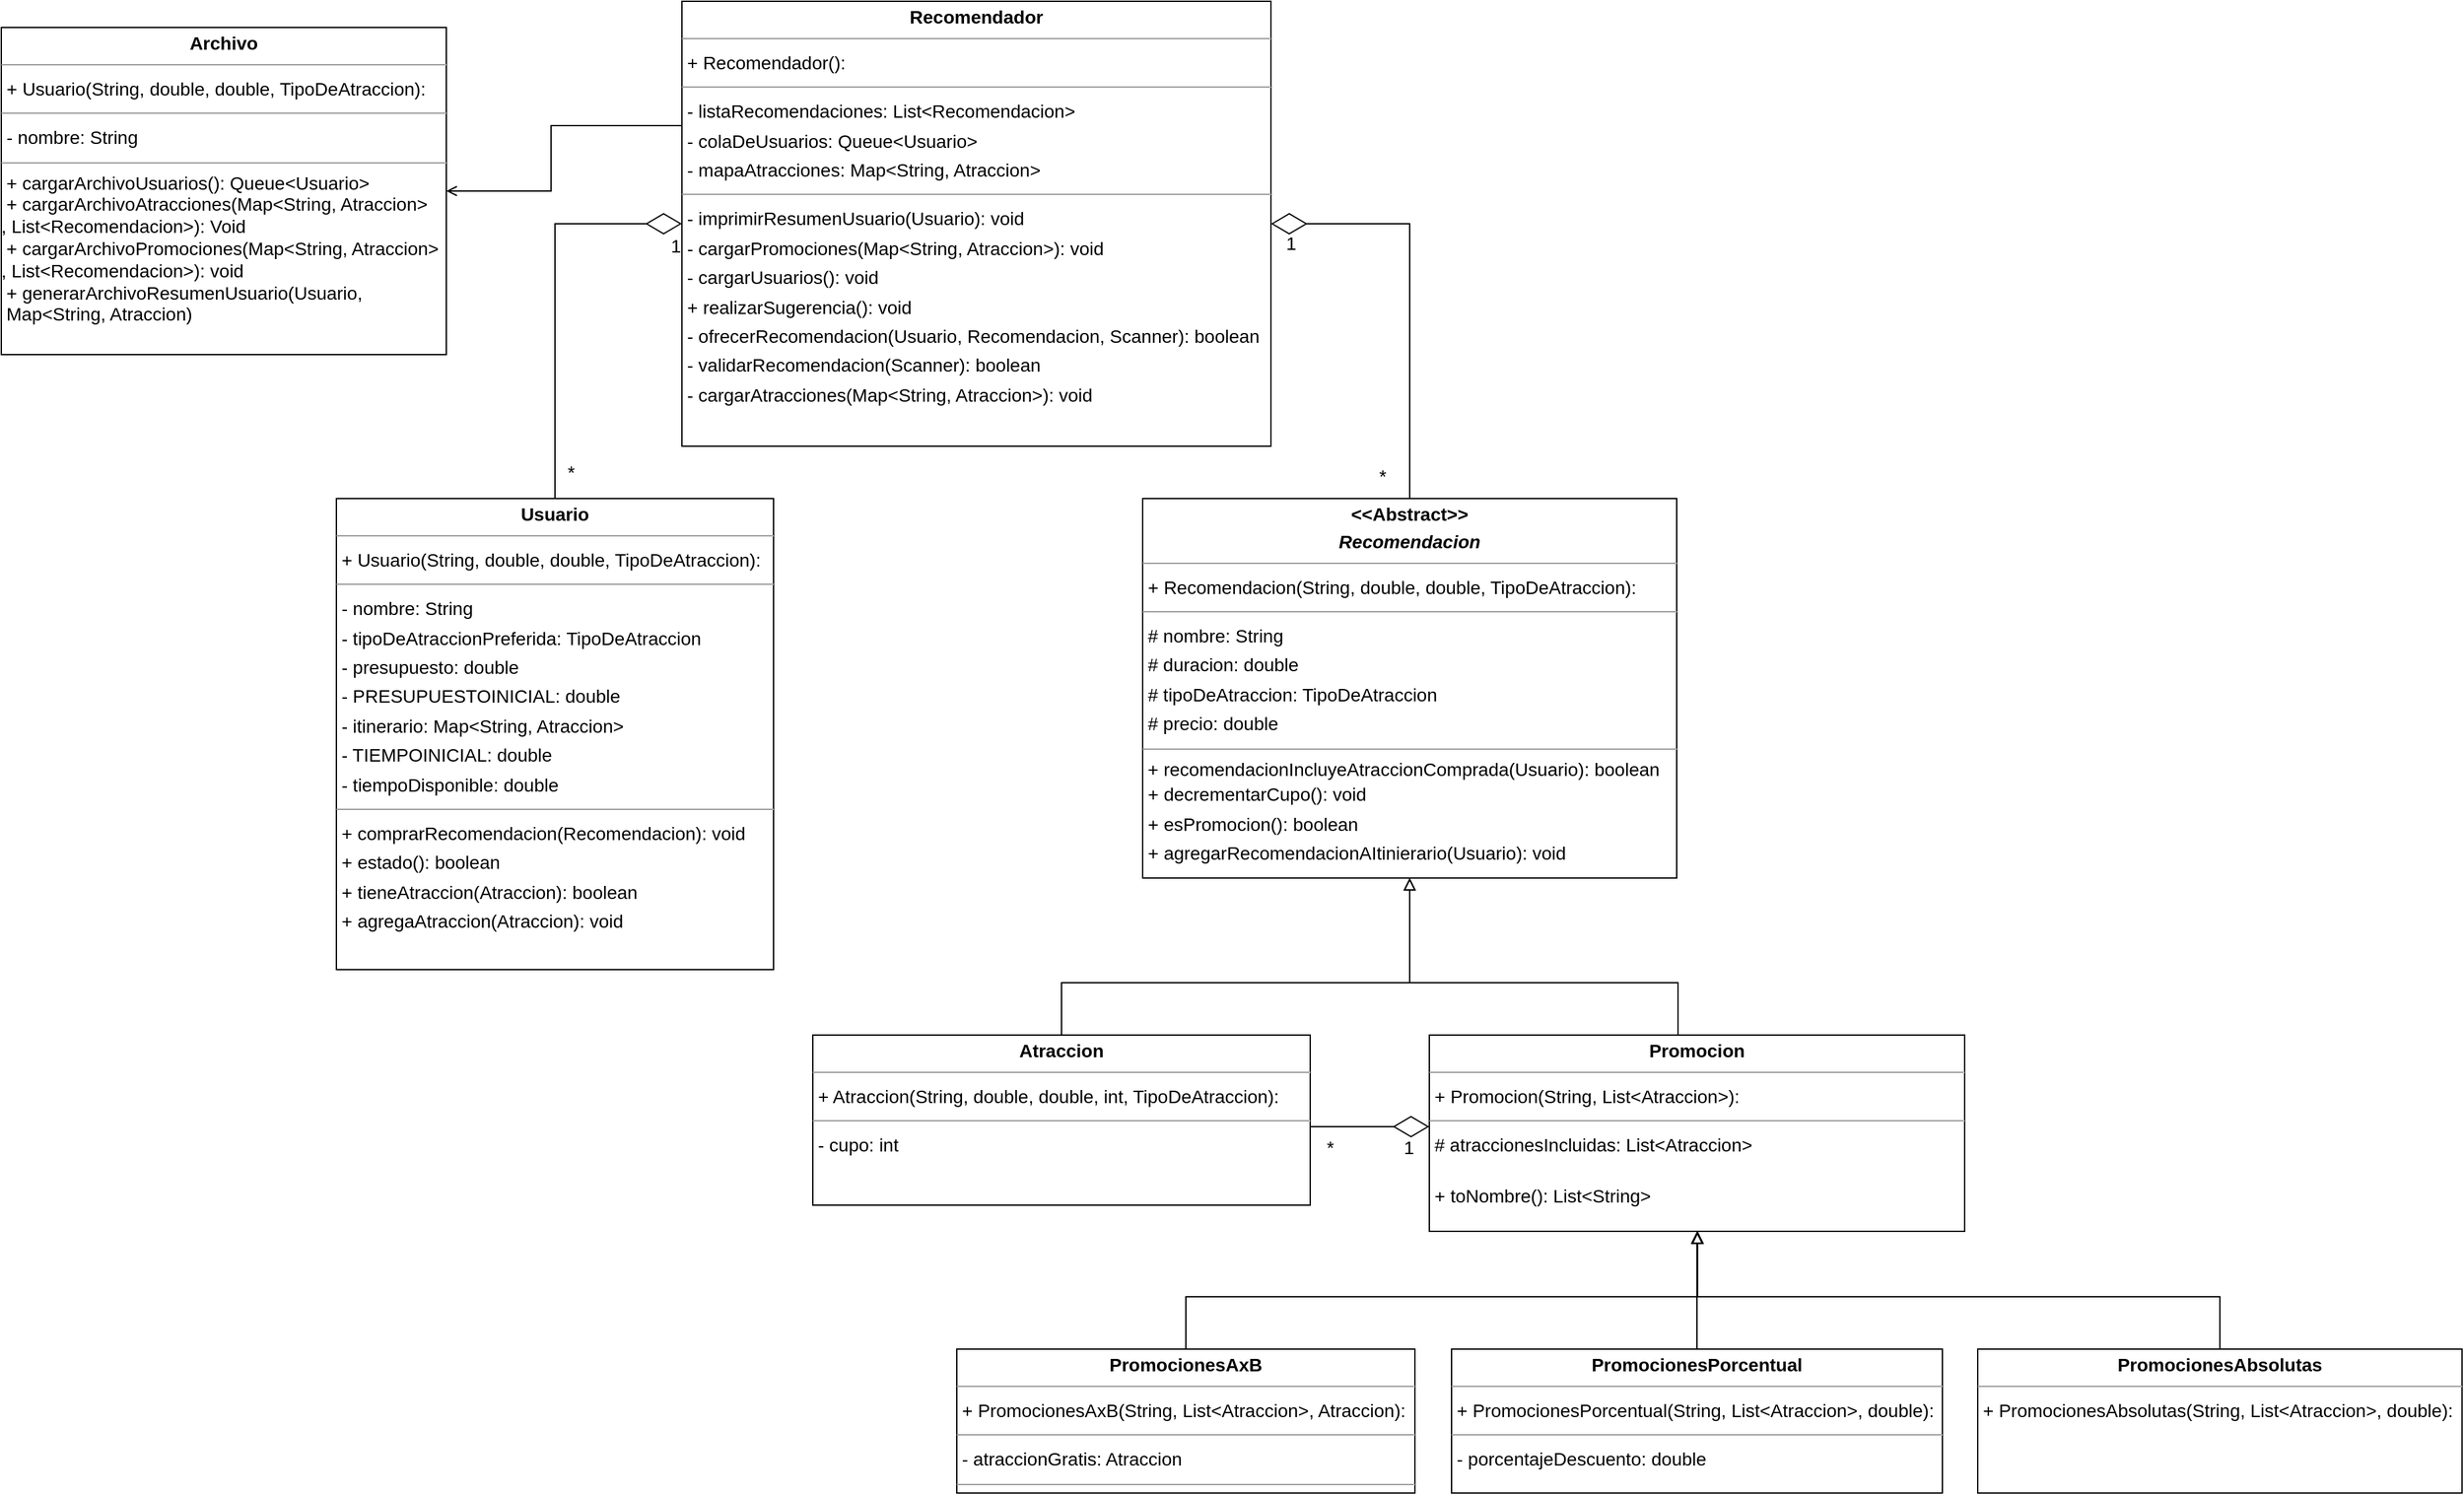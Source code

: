 <mxfile version="21.5.0" type="device">
  <diagram id="uTNh9R30vFDkxg3qyr1_" name="Página-1">
    <mxGraphModel dx="3007" dy="2849" grid="1" gridSize="10" guides="1" tooltips="1" connect="1" arrows="1" fold="1" page="0" pageScale="1" pageWidth="827" pageHeight="1169" background="none" math="0" shadow="0">
      <root>
        <mxCell id="0" />
        <mxCell id="1" parent="0" />
        <mxCell id="-eizAURnrcEfRXgATK65-2" style="edgeStyle=orthogonalEdgeStyle;rounded=0;orthogonalLoop=1;jettySize=auto;html=1;entryX=0.5;entryY=1;entryDx=0;entryDy=0;endArrow=block;endFill=0;endSize=7;" parent="1" source="node3" target="node2" edge="1">
          <mxGeometry relative="1" as="geometry">
            <mxPoint x="830" y="-300" as="targetPoint" />
            <Array as="points">
              <mxPoint x="560" y="-280" />
              <mxPoint x="826" y="-280" />
            </Array>
          </mxGeometry>
        </mxCell>
        <mxCell id="node3" value="&lt;p style=&quot;margin:0px;margin-top:4px;text-align:center;&quot;&gt;&lt;b&gt;Atraccion&lt;/b&gt;&lt;/p&gt;&lt;hr size=&quot;1&quot;&gt;&lt;p style=&quot;margin:0 0 0 4px;line-height:1.6;&quot;&gt;+ Atraccion(String, double, double, int, TipoDeAtraccion): &lt;/p&gt;&lt;hr size=&quot;1&quot;&gt;&lt;p style=&quot;margin:0 0 0 4px;line-height:1.6;&quot;&gt;- cupo: int&lt;/p&gt;" style="verticalAlign=top;align=left;overflow=fill;fontSize=14;fontFamily=Helvetica;html=1;rounded=0;shadow=0;comic=0;labelBackgroundColor=none;strokeWidth=1;" parent="1" vertex="1">
          <mxGeometry x="370" y="-240" width="380" height="130" as="geometry" />
        </mxCell>
        <mxCell id="-eizAURnrcEfRXgATK65-1" style="edgeStyle=orthogonalEdgeStyle;rounded=0;orthogonalLoop=1;jettySize=auto;html=1;entryX=0.5;entryY=1;entryDx=0;entryDy=0;endArrow=block;endFill=0;endSize=7;" parent="1" source="node5" target="node2" edge="1">
          <mxGeometry relative="1" as="geometry">
            <mxPoint x="830" y="-300" as="targetPoint" />
            <Array as="points">
              <mxPoint x="1031" y="-280" />
              <mxPoint x="826" y="-280" />
            </Array>
          </mxGeometry>
        </mxCell>
        <mxCell id="node5" value="&lt;p style=&quot;margin:0px;margin-top:4px;text-align:center;&quot;&gt;&lt;b&gt;Promocion&lt;/b&gt;&lt;/p&gt;&lt;hr size=&quot;1&quot;&gt;&lt;p style=&quot;margin:0 0 0 4px;line-height:1.6;&quot;&gt;+ Promocion(String, List&amp;lt;Atraccion&amp;gt;): &lt;/p&gt;&lt;hr size=&quot;1&quot;&gt;&lt;p style=&quot;margin:0 0 0 4px;line-height:1.6;&quot;&gt;# atraccionesIncluidas: List&amp;lt;Atraccion&amp;gt;&lt;/p&gt;&lt;br&gt;&lt;p style=&quot;margin:0 0 0 4px;line-height:1.6;&quot;&gt;+ toNombre(): List&amp;lt;String&amp;gt;&lt;br&gt;&lt;/p&gt;" style="verticalAlign=top;align=left;overflow=fill;fontSize=14;fontFamily=Helvetica;html=1;rounded=0;shadow=0;comic=0;labelBackgroundColor=none;strokeWidth=1;" parent="1" vertex="1">
          <mxGeometry x="841" y="-240" width="409" height="150" as="geometry" />
        </mxCell>
        <mxCell id="-eizAURnrcEfRXgATK65-6" style="edgeStyle=orthogonalEdgeStyle;rounded=0;orthogonalLoop=1;jettySize=auto;html=1;endArrow=block;endFill=0;endSize=7;" parent="1" source="node12" edge="1">
          <mxGeometry relative="1" as="geometry">
            <mxPoint x="1046" y="-90" as="targetPoint" />
            <Array as="points">
              <mxPoint x="1445" y="-40" />
              <mxPoint x="1046" y="-40" />
            </Array>
          </mxGeometry>
        </mxCell>
        <mxCell id="node12" value="&lt;p style=&quot;margin:0px;margin-top:4px;text-align:center;&quot;&gt;&lt;b&gt;PromocionesAbsolutas&lt;/b&gt;&lt;/p&gt;&lt;hr size=&quot;1&quot;&gt;&lt;p style=&quot;margin:0 0 0 4px;line-height:1.6;&quot;&gt;+ PromocionesAbsolutas(String, List&amp;lt;Atraccion&amp;gt;, double): &lt;/p&gt;" style="verticalAlign=top;align=left;overflow=fill;fontSize=14;fontFamily=Helvetica;html=1;rounded=0;shadow=0;comic=0;labelBackgroundColor=none;strokeWidth=1;" parent="1" vertex="1">
          <mxGeometry x="1260" width="370" height="110" as="geometry" />
        </mxCell>
        <mxCell id="-eizAURnrcEfRXgATK65-5" style="edgeStyle=orthogonalEdgeStyle;rounded=0;orthogonalLoop=1;jettySize=auto;html=1;exitX=0.5;exitY=0;exitDx=0;exitDy=0;endArrow=block;endFill=0;endSize=7;" parent="1" source="node6" edge="1">
          <mxGeometry relative="1" as="geometry">
            <Array as="points">
              <mxPoint x="655" y="-40" />
              <mxPoint x="1046" y="-40" />
            </Array>
            <mxPoint x="1046" y="-90" as="targetPoint" />
          </mxGeometry>
        </mxCell>
        <mxCell id="node6" value="&lt;p style=&quot;margin:0px;margin-top:4px;text-align:center;&quot;&gt;&lt;b&gt;PromocionesAxB&lt;/b&gt;&lt;/p&gt;&lt;hr size=&quot;1&quot;&gt;&lt;p style=&quot;margin:0 0 0 4px;line-height:1.6;&quot;&gt;+ PromocionesAxB(String, List&amp;lt;Atraccion&amp;gt;, Atraccion): &lt;/p&gt;&lt;hr size=&quot;1&quot;&gt;&lt;p style=&quot;margin:0 0 0 4px;line-height:1.6;&quot;&gt;- atraccionGratis: Atraccion&lt;/p&gt;&lt;hr size=&quot;1&quot;&gt;" style="verticalAlign=top;align=left;overflow=fill;fontSize=14;fontFamily=Helvetica;html=1;rounded=0;shadow=0;comic=0;labelBackgroundColor=none;strokeWidth=1;" parent="1" vertex="1">
          <mxGeometry x="480" width="350" height="110" as="geometry" />
        </mxCell>
        <mxCell id="-eizAURnrcEfRXgATK65-3" value="" style="edgeStyle=orthogonalEdgeStyle;rounded=0;orthogonalLoop=1;jettySize=auto;html=1;entryX=0.5;entryY=1;entryDx=0;entryDy=0;endArrow=block;endFill=0;endSize=7;" parent="1" source="node10" target="node5" edge="1">
          <mxGeometry relative="1" as="geometry">
            <mxPoint x="1045.5" y="-170" as="targetPoint" />
          </mxGeometry>
        </mxCell>
        <mxCell id="node10" value="&lt;p style=&quot;margin:0px;margin-top:4px;text-align:center;&quot;&gt;&lt;b&gt;PromocionesPorcentual&lt;/b&gt;&lt;/p&gt;&lt;hr size=&quot;1&quot;&gt;&lt;p style=&quot;margin:0 0 0 4px;line-height:1.6;&quot;&gt;+ PromocionesPorcentual(String, List&amp;lt;Atraccion&amp;gt;, double): &lt;/p&gt;&lt;hr size=&quot;1&quot;&gt;&lt;p style=&quot;margin:0 0 0 4px;line-height:1.6;&quot;&gt;- porcentajeDescuento: double&lt;/p&gt;" style="verticalAlign=top;align=left;overflow=fill;fontSize=14;fontFamily=Helvetica;html=1;rounded=0;shadow=0;comic=0;labelBackgroundColor=none;strokeWidth=1;" parent="1" vertex="1">
          <mxGeometry x="858" width="375" height="110" as="geometry" />
        </mxCell>
        <mxCell id="node2" value="&lt;p style=&quot;margin:0px;margin-top:4px;text-align:center;&quot;&gt;&lt;b&gt;&amp;lt;&amp;lt;Abstract&amp;gt;&amp;gt;&lt;br&gt;&lt;/b&gt;&lt;/p&gt;&lt;p style=&quot;margin:0px;margin-top:4px;text-align:center;&quot;&gt;&lt;b&gt;&lt;i&gt;Recomendacion&lt;/i&gt;&lt;/b&gt;&lt;/p&gt;&lt;hr size=&quot;1&quot;&gt;&lt;p style=&quot;margin:0 0 0 4px;line-height:1.6;&quot;&gt;+ Recomendacion(String, double, double, TipoDeAtraccion): &lt;/p&gt;&lt;hr size=&quot;1&quot;&gt;&lt;p style=&quot;margin:0 0 0 4px;line-height:1.6;&quot;&gt;# nombre: String&lt;br&gt;# duracion: double&lt;br&gt;# tipoDeAtraccion: TipoDeAtraccion&lt;br&gt;# precio: double&lt;/p&gt;&lt;hr size=&quot;1&quot;&gt;&amp;nbsp;+ recomendacionIncluyeAtraccionComprada(Usuario): boolean&lt;p style=&quot;margin:0 0 0 4px;line-height:1.6;&quot;&gt;+ decrementarCupo(): void&lt;br&gt;+ esPromocion(): boolean&lt;br&gt;+ agregarRecomendacionAItinierario(Usuario): void&lt;br&gt;&lt;/p&gt;" style="verticalAlign=top;align=left;overflow=fill;fontSize=14;fontFamily=Helvetica;html=1;rounded=0;shadow=0;comic=0;labelBackgroundColor=none;strokeWidth=1;" parent="1" vertex="1">
          <mxGeometry x="622" y="-650" width="408" height="290" as="geometry" />
        </mxCell>
        <mxCell id="node8" value="&lt;p style=&quot;margin:0px;margin-top:4px;text-align:center;&quot;&gt;&lt;b&gt;Recomendador&lt;/b&gt;&lt;/p&gt;&lt;hr size=&quot;1&quot;&gt;&lt;p style=&quot;margin:0 0 0 4px;line-height:1.6;&quot;&gt;+ Recomendador(): &lt;/p&gt;&lt;hr size=&quot;1&quot;&gt;&lt;p style=&quot;margin:0 0 0 4px;line-height:1.6;&quot;&gt;- listaRecomendaciones: List&amp;lt;Recomendacion&amp;gt;&lt;br&gt;- colaDeUsuarios: Queue&amp;lt;Usuario&amp;gt;&lt;/p&gt;&lt;p style=&quot;margin:0 0 0 4px;line-height:1.6;&quot;&gt;- mapaAtracciones: Map&amp;lt;String, Atraccion&amp;gt;&lt;br&gt;&lt;/p&gt;&lt;hr size=&quot;1&quot;&gt;&lt;p style=&quot;margin:0 0 0 4px;line-height:1.6;&quot;&gt;- imprimirResumenUsuario(Usuario): void&lt;br&gt;- cargarPromociones(Map&amp;lt;String, Atraccion&amp;gt;): void&lt;br&gt;- cargarUsuarios(): void&lt;br&gt;+ realizarSugerencia(): void&lt;br&gt;- ofrecerRecomendacion(Usuario, Recomendacion, Scanner): boolean&lt;br&gt;- validarRecomendacion(Scanner): boolean&lt;br&gt;- cargarAtracciones(Map&amp;lt;String, Atraccion&amp;gt;): void&lt;/p&gt;" style="verticalAlign=top;align=left;overflow=fill;fontSize=14;fontFamily=Helvetica;html=1;rounded=0;shadow=0;comic=0;labelBackgroundColor=none;strokeWidth=1;" parent="1" vertex="1">
          <mxGeometry x="270" y="-1030" width="450" height="340" as="geometry" />
        </mxCell>
        <mxCell id="node7" value="&lt;p style=&quot;margin:0px;margin-top:4px;text-align:center;&quot;&gt;&lt;b&gt;Usuario&lt;/b&gt;&lt;/p&gt;&lt;hr size=&quot;1&quot;&gt;&lt;p style=&quot;margin:0 0 0 4px;line-height:1.6;&quot;&gt;+ Usuario(String, double, double, TipoDeAtraccion): &lt;/p&gt;&lt;hr size=&quot;1&quot;&gt;&lt;p style=&quot;margin:0 0 0 4px;line-height:1.6;&quot;&gt;- nombre: String&lt;br&gt;- tipoDeAtraccionPreferida: TipoDeAtraccion&lt;br&gt;- presupuesto: double&lt;br&gt;- PRESUPUESTOINICIAL: double&lt;br&gt;- itinerario: Map&amp;lt;String, Atraccion&amp;gt;&lt;br&gt;- TIEMPOINICIAL: double&lt;br&gt;- tiempoDisponible: double&lt;/p&gt;&lt;hr size=&quot;1&quot;&gt;&lt;p style=&quot;margin:0 0 0 4px;line-height:1.6;&quot;&gt;+ comprarRecomendacion(Recomendacion): void&lt;br&gt;+ estado(): boolean&lt;/p&gt;&lt;p style=&quot;margin:0 0 0 4px;line-height:1.6;&quot;&gt;+ tieneAtraccion(Atraccion): boolean&lt;/p&gt;&lt;p style=&quot;margin:0 0 0 4px;line-height:1.6;&quot;&gt;+ agregaAtraccion(Atraccion): void&lt;br&gt;&lt;/p&gt;" style="verticalAlign=top;align=left;overflow=fill;fontSize=14;fontFamily=Helvetica;html=1;rounded=0;shadow=0;comic=0;labelBackgroundColor=none;strokeWidth=1;" parent="1" vertex="1">
          <mxGeometry x="6" y="-650" width="334" height="360" as="geometry" />
        </mxCell>
        <mxCell id="-JzUjSOINS1GA7s7eUDL-4" value="" style="group" parent="1" vertex="1" connectable="0">
          <mxGeometry x="750" y="-170" width="90" height="31" as="geometry" />
        </mxCell>
        <mxCell id="-eizAURnrcEfRXgATK65-7" value="" style="edgeStyle=orthogonalEdgeStyle;rounded=0;orthogonalLoop=1;jettySize=auto;html=1;endArrow=diamondThin;endFill=0;endSize=25;" parent="-JzUjSOINS1GA7s7eUDL-4" source="node3" target="node5" edge="1">
          <mxGeometry relative="1" as="geometry">
            <Array as="points">
              <mxPoint x="65" />
              <mxPoint x="65" />
            </Array>
          </mxGeometry>
        </mxCell>
        <mxCell id="-JzUjSOINS1GA7s7eUDL-3" value="" style="group" parent="-JzUjSOINS1GA7s7eUDL-4" vertex="1" connectable="0">
          <mxGeometry y="1" width="90" height="30" as="geometry" />
        </mxCell>
        <mxCell id="-JzUjSOINS1GA7s7eUDL-1" value="&lt;font style=&quot;font-size: 14px;&quot;&gt;1&lt;/font&gt;" style="text;html=1;align=center;verticalAlign=middle;resizable=0;points=[];autosize=1;strokeColor=none;fillColor=none;" parent="-JzUjSOINS1GA7s7eUDL-3" vertex="1">
          <mxGeometry x="60" width="30" height="30" as="geometry" />
        </mxCell>
        <mxCell id="-JzUjSOINS1GA7s7eUDL-2" value="&lt;font style=&quot;font-size: 14px;&quot;&gt;*&lt;/font&gt;" style="text;html=1;align=center;verticalAlign=middle;resizable=0;points=[];autosize=1;strokeColor=none;fillColor=none;container=1;" parent="-JzUjSOINS1GA7s7eUDL-3" vertex="1">
          <mxGeometry width="30" height="30" as="geometry" />
        </mxCell>
        <mxCell id="-JzUjSOINS1GA7s7eUDL-16" value="" style="group" parent="1" vertex="1" connectable="0">
          <mxGeometry x="170" y="-870" width="110" height="215" as="geometry" />
        </mxCell>
        <mxCell id="-JzUjSOINS1GA7s7eUDL-9" style="edgeStyle=orthogonalEdgeStyle;rounded=0;orthogonalLoop=1;jettySize=auto;html=1;entryX=0;entryY=0.5;entryDx=0;entryDy=0;endArrow=diamondThin;endFill=0;endSize=25;" parent="-JzUjSOINS1GA7s7eUDL-16" source="node7" target="node8" edge="1">
          <mxGeometry relative="1" as="geometry" />
        </mxCell>
        <mxCell id="-JzUjSOINS1GA7s7eUDL-14" value="&lt;div&gt;&lt;br&gt;&lt;/div&gt;&lt;div&gt;&lt;font style=&quot;font-size: 14px;&quot;&gt;1&lt;/font&gt;&lt;br&gt;&lt;/div&gt;" style="text;html=1;align=center;verticalAlign=middle;resizable=0;points=[];autosize=1;strokeColor=none;fillColor=none;" parent="-JzUjSOINS1GA7s7eUDL-16" vertex="1">
          <mxGeometry x="80" width="30" height="40" as="geometry" />
        </mxCell>
        <mxCell id="-JzUjSOINS1GA7s7eUDL-15" value="&lt;font style=&quot;font-size: 14px;&quot;&gt;*&lt;/font&gt;" style="text;html=1;align=center;verticalAlign=middle;resizable=0;points=[];autosize=1;strokeColor=none;fillColor=none;" parent="-JzUjSOINS1GA7s7eUDL-16" vertex="1">
          <mxGeometry y="185" width="30" height="30" as="geometry" />
        </mxCell>
        <mxCell id="-JzUjSOINS1GA7s7eUDL-17" value="" style="group" parent="1" vertex="1" connectable="0">
          <mxGeometry x="720" y="-872.5" width="100" height="220" as="geometry" />
        </mxCell>
        <mxCell id="-JzUjSOINS1GA7s7eUDL-8" style="edgeStyle=orthogonalEdgeStyle;rounded=0;orthogonalLoop=1;jettySize=auto;html=1;entryX=1;entryY=0.5;entryDx=0;entryDy=0;endArrow=diamondThin;endFill=0;endSize=25;" parent="-JzUjSOINS1GA7s7eUDL-17" source="node2" target="node8" edge="1">
          <mxGeometry relative="1" as="geometry" />
        </mxCell>
        <mxCell id="-JzUjSOINS1GA7s7eUDL-12" value="&lt;div&gt;&lt;br&gt;&lt;/div&gt;&lt;div&gt;&lt;font style=&quot;font-size: 14px;&quot;&gt;1&lt;/font&gt;&lt;br&gt;&lt;/div&gt;" style="text;html=1;align=center;verticalAlign=middle;resizable=0;points=[];autosize=1;strokeColor=none;fillColor=none;" parent="-JzUjSOINS1GA7s7eUDL-17" vertex="1">
          <mxGeometry width="30" height="40" as="geometry" />
        </mxCell>
        <mxCell id="-JzUjSOINS1GA7s7eUDL-13" value="&lt;font style=&quot;font-size: 14px;&quot;&gt;*&lt;/font&gt;" style="text;html=1;align=center;verticalAlign=middle;resizable=0;points=[];autosize=1;strokeColor=none;fillColor=none;" parent="-JzUjSOINS1GA7s7eUDL-17" vertex="1">
          <mxGeometry x="70" y="190" width="30" height="30" as="geometry" />
        </mxCell>
        <mxCell id="ex90sDaNV0NfIboibU7z-7" style="edgeStyle=orthogonalEdgeStyle;rounded=0;orthogonalLoop=1;jettySize=auto;html=1;entryX=1;entryY=0.5;entryDx=0;entryDy=0;endArrow=open;endFill=0;exitX=0;exitY=0.25;exitDx=0;exitDy=0;" edge="1" parent="1" source="node8" target="ex90sDaNV0NfIboibU7z-6">
          <mxGeometry relative="1" as="geometry">
            <mxPoint x="170" y="-990" as="sourcePoint" />
            <Array as="points">
              <mxPoint x="170" y="-935" />
              <mxPoint x="170" y="-885" />
            </Array>
          </mxGeometry>
        </mxCell>
        <mxCell id="ex90sDaNV0NfIboibU7z-6" value="&lt;p style=&quot;margin:0px;margin-top:4px;text-align:center;&quot;&gt;&lt;b&gt;Archivo&lt;/b&gt;&lt;br&gt;&lt;/p&gt;&lt;hr size=&quot;1&quot;&gt;&lt;p style=&quot;margin:0 0 0 4px;line-height:1.6;&quot;&gt;+ Usuario(String, double, double, TipoDeAtraccion): &lt;/p&gt;&lt;hr size=&quot;1&quot;&gt;&lt;p style=&quot;margin:0 0 0 4px;line-height:1.6;&quot;&gt;- nombre: String&lt;/p&gt;&lt;hr size=&quot;1&quot;&gt;&lt;div&gt;&amp;nbsp;+ cargarArchivoUsuarios(): Queue&amp;lt;Usuario&amp;gt;&lt;/div&gt;&lt;div&gt;&amp;nbsp;+ cargarArchivoAtracciones(Map&amp;lt;String, Atraccion&amp;gt;&lt;/div&gt;&lt;div&gt;, List&amp;lt;Recomendacion&amp;gt;): Void&lt;/div&gt;&lt;div&gt;&amp;nbsp;+ cargarArchivoPromociones(Map&amp;lt;String, Atraccion&amp;gt;&lt;/div&gt;&lt;div&gt;, List&amp;lt;Recomendacion&amp;gt;): void&lt;/div&gt;&lt;div&gt;&amp;nbsp;+ generarArchivoResumenUsuario(Usuario,&lt;/div&gt;&lt;div&gt;&amp;nbsp;Map&amp;lt;String, Atraccion)&lt;/div&gt;" style="verticalAlign=top;align=left;overflow=fill;fontSize=14;fontFamily=Helvetica;html=1;rounded=0;shadow=0;comic=0;labelBackgroundColor=none;strokeWidth=1;" vertex="1" parent="1">
          <mxGeometry x="-250" y="-1010" width="340" height="250" as="geometry" />
        </mxCell>
      </root>
    </mxGraphModel>
  </diagram>
</mxfile>
